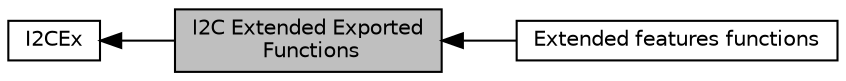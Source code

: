 digraph "I2C Extended Exported Functions"
{
  edge [fontname="Helvetica",fontsize="10",labelfontname="Helvetica",labelfontsize="10"];
  node [fontname="Helvetica",fontsize="10",shape=record];
  rankdir=LR;
  Node2 [label="Extended features functions",height=0.2,width=0.4,color="black", fillcolor="white", style="filled",URL="$group___i2_c_ex___exported___functions___group1.html",tooltip="Extended features functions. "];
  Node0 [label="I2C Extended Exported\l Functions",height=0.2,width=0.4,color="black", fillcolor="grey75", style="filled", fontcolor="black"];
  Node1 [label="I2CEx",height=0.2,width=0.4,color="black", fillcolor="white", style="filled",URL="$group___i2_c_ex.html",tooltip="I2C Extended HAL module driver. "];
  Node1->Node0 [shape=plaintext, dir="back", style="solid"];
  Node0->Node2 [shape=plaintext, dir="back", style="solid"];
}
